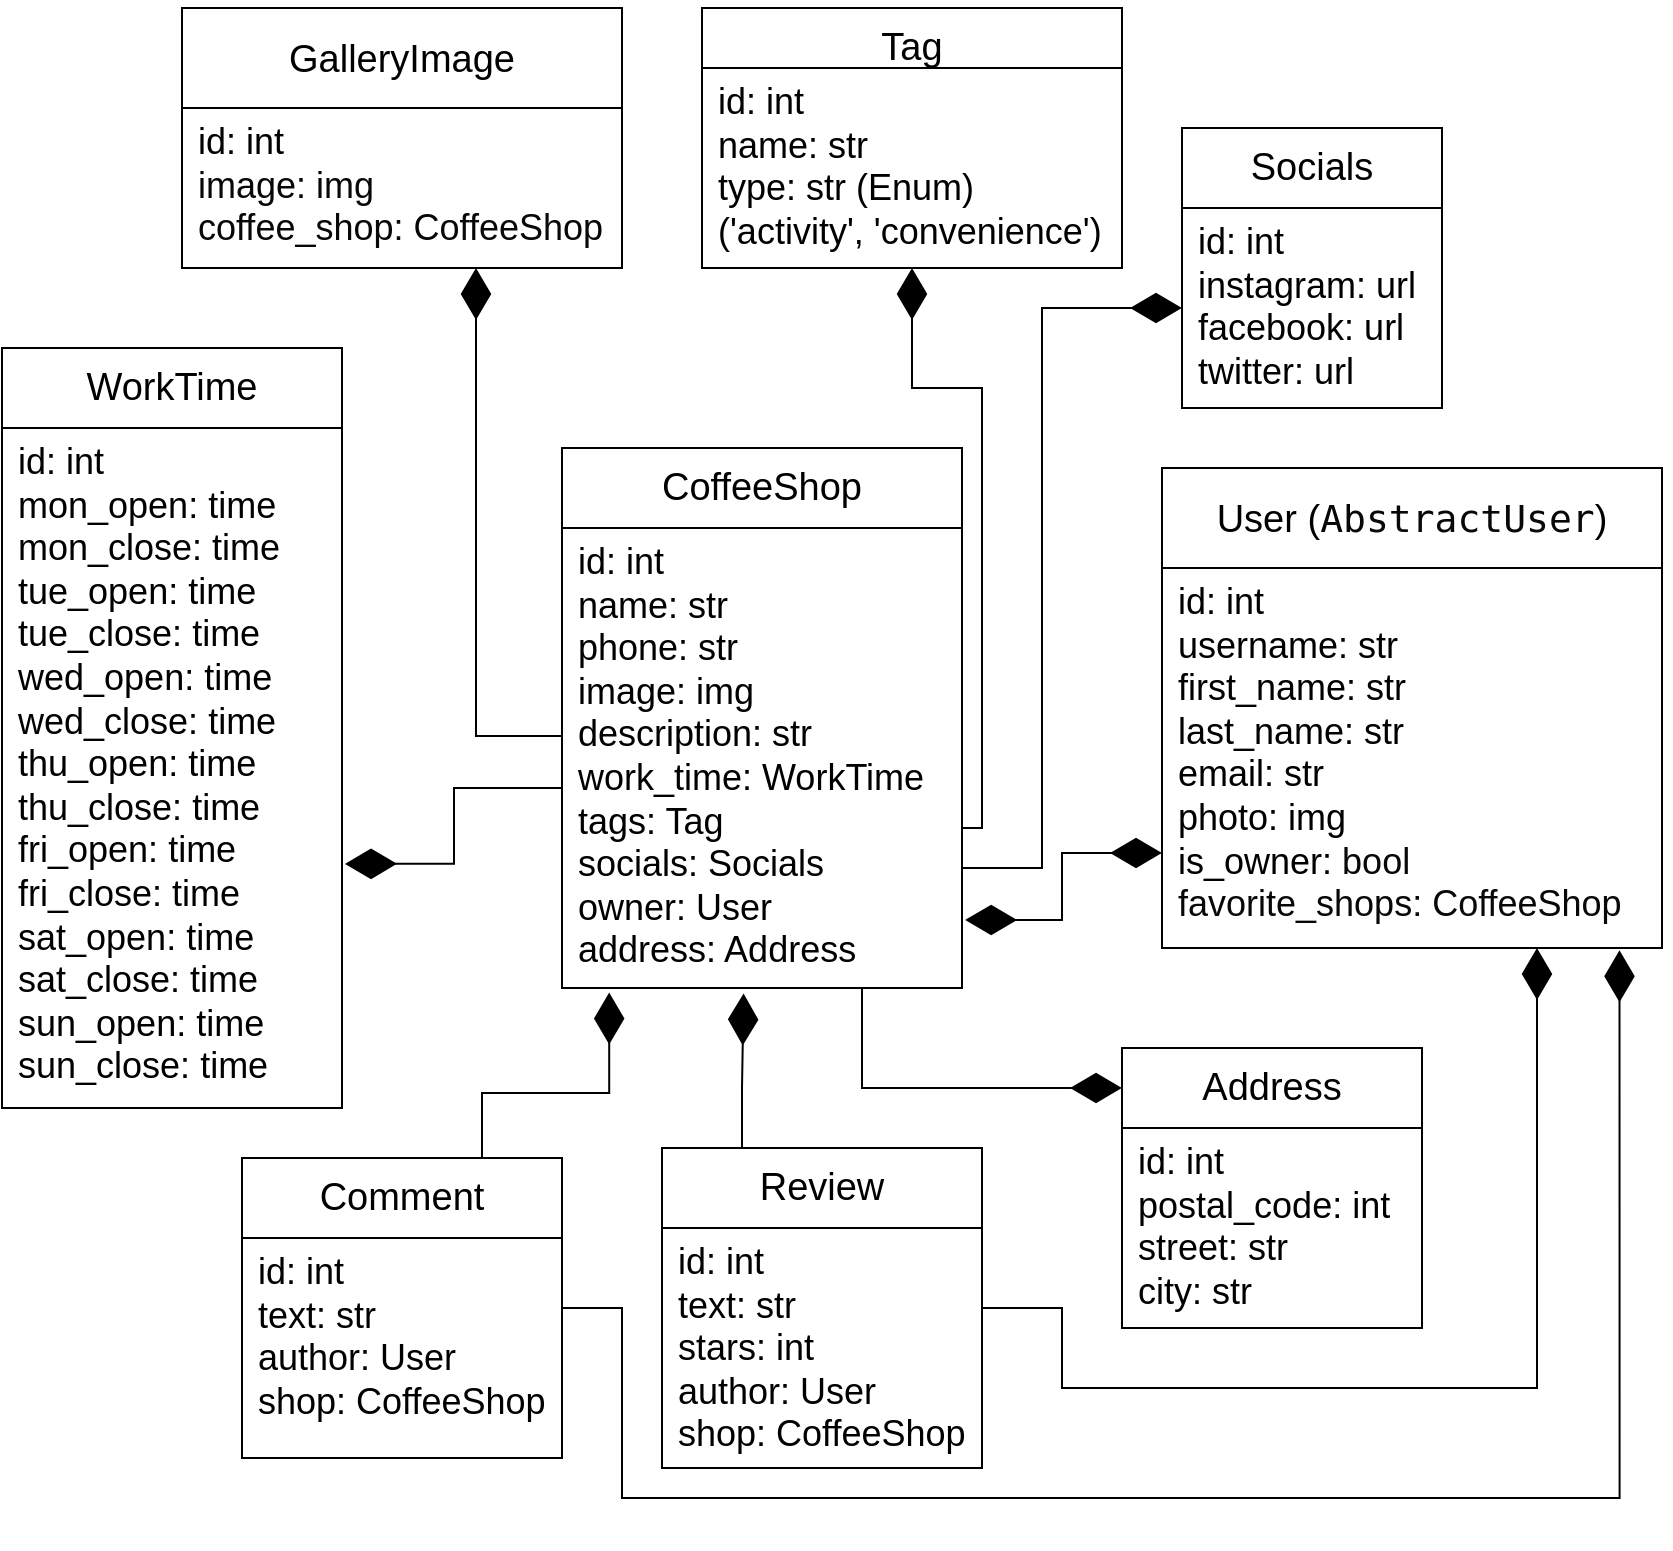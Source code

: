<mxfile version="20.5.3" type="embed"><diagram id="qeMY2syIwX05Tvn6X6Fh" name="Page-1"><mxGraphModel dx="122" dy="1002" grid="1" gridSize="10" guides="1" tooltips="1" connect="1" arrows="1" fold="1" page="0" pageScale="1" pageWidth="850" pageHeight="1100" math="0" shadow="0"><root><mxCell id="0"/><mxCell id="1" parent="0"/><mxCell id="9" value="&lt;p style=&quot;line-height: 100%;&quot;&gt;&lt;font style=&quot;font-size: 19px;&quot;&gt;CoffeeShop&lt;/font&gt;&lt;/p&gt;" style="rounded=0;whiteSpace=wrap;html=1;" parent="1" vertex="1"><mxGeometry x="790" y="460" width="200" height="40" as="geometry"/></mxCell><mxCell id="90" style="edgeStyle=orthogonalEdgeStyle;rounded=0;orthogonalLoop=1;jettySize=auto;html=1;exitX=1;exitY=0.25;exitDx=0;exitDy=0;entryX=0;entryY=0.5;entryDx=0;entryDy=0;fontFamily=Helvetica;fontSize=18;endSize=23;startSize=23;endArrow=diamondThin;endFill=1;" parent="1" source="23" target="78" edge="1"><mxGeometry relative="1" as="geometry"><Array as="points"><mxPoint x="980" y="670"/><mxPoint x="1030" y="670"/><mxPoint x="1030" y="390"/></Array></mxGeometry></mxCell><mxCell id="97" style="edgeStyle=orthogonalEdgeStyle;rounded=0;orthogonalLoop=1;jettySize=auto;html=1;exitX=1;exitY=0.5;exitDx=0;exitDy=0;entryX=0.5;entryY=1;entryDx=0;entryDy=0;fontFamily=Helvetica;fontSize=18;endSize=23;startSize=23;endArrow=diamondThin;endFill=1;" parent="1" source="23" target="54" edge="1"><mxGeometry relative="1" as="geometry"><Array as="points"><mxPoint x="990" y="605"/><mxPoint x="980" y="605"/><mxPoint x="980" y="650"/><mxPoint x="1000" y="650"/><mxPoint x="1000" y="430"/><mxPoint x="965" y="430"/></Array></mxGeometry></mxCell><mxCell id="102" style="edgeStyle=orthogonalEdgeStyle;rounded=0;orthogonalLoop=1;jettySize=auto;html=1;exitX=0.75;exitY=1;exitDx=0;exitDy=0;entryX=0;entryY=0.5;entryDx=0;entryDy=0;fontFamily=Helvetica;fontSize=18;startArrow=none;startFill=0;endArrow=diamondThin;endFill=1;endSize=23;startSize=23;sourcePerimeterSpacing=0;targetPerimeterSpacing=0;jumpSize=11;" parent="1" source="23" target="56" edge="1"><mxGeometry relative="1" as="geometry"><Array as="points"><mxPoint x="940" y="780"/></Array></mxGeometry></mxCell><mxCell id="114" style="edgeStyle=orthogonalEdgeStyle;rounded=0;jumpSize=0;orthogonalLoop=1;jettySize=auto;html=1;exitX=0;exitY=0.75;exitDx=0;exitDy=0;entryX=1.009;entryY=0.641;entryDx=0;entryDy=0;entryPerimeter=0;fontFamily=Helvetica;fontSize=18;startArrow=none;startFill=0;endArrow=diamondThin;endFill=1;startSize=23;endSize=23;sourcePerimeterSpacing=0;targetPerimeterSpacing=0;" parent="1" source="23" target="76" edge="1"><mxGeometry relative="1" as="geometry"><Array as="points"><mxPoint x="790" y="630"/><mxPoint x="736" y="630"/><mxPoint x="736" y="668"/></Array></mxGeometry></mxCell><mxCell id="23" value="&lt;font style=&quot;font-size: 18px;&quot;&gt;id: int&lt;br style=&quot;font-size: 18px;&quot;&gt;name: str&lt;br style=&quot;font-size: 18px;&quot;&gt;phone: str&lt;br style=&quot;font-size: 18px;&quot;&gt;image: img&lt;br&gt;description: str&lt;br style=&quot;font-size: 18px;&quot;&gt;&lt;span style=&quot;background-color: initial;&quot;&gt;work_time: WorkTime&lt;/span&gt;&lt;br&gt;tags: Tag&lt;br style=&quot;font-size: 18px;&quot;&gt;&lt;/font&gt;&lt;div style=&quot;font-size: 18px;&quot;&gt;&lt;span style=&quot;background-color: initial; font-size: 18px;&quot;&gt;&lt;font style=&quot;font-size: 18px;&quot;&gt;socials: Socials&lt;/font&gt;&lt;/span&gt;&lt;/div&gt;&lt;div style=&quot;font-size: 18px;&quot;&gt;&lt;span style=&quot;background-color: initial;&quot;&gt;owner: User&lt;br&gt;&lt;/span&gt;address: Address&amp;nbsp;&lt;br&gt;&lt;/div&gt;" style="rounded=0;whiteSpace=wrap;html=1;fontSize=18;align=left;verticalAlign=top;spacingLeft=6;" parent="1" vertex="1"><mxGeometry x="790" y="500" width="200" height="230" as="geometry"/></mxCell><mxCell id="53" value="&lt;span style=&quot;font-size: 19px;&quot;&gt;Tag&lt;/span&gt;" style="rounded=0;whiteSpace=wrap;html=1;" parent="1" vertex="1"><mxGeometry x="860" y="240" width="210" height="40" as="geometry"/></mxCell><mxCell id="54" value="id: int&lt;br style=&quot;font-size: 18px;&quot;&gt;&lt;div style=&quot;font-size: 18px;&quot;&gt;&lt;span style=&quot;background-color: initial; font-size: 18px;&quot;&gt;name: str&lt;/span&gt;&lt;/div&gt;&lt;div style=&quot;font-size: 18px;&quot;&gt;&lt;span style=&quot;background-color: initial; font-size: 18px;&quot;&gt;type:&amp;nbsp;&lt;/span&gt;str (Enum)&lt;br style=&quot;font-size: 18px;&quot;&gt;('activity', 'convenience')&lt;br style=&quot;font-size: 18px;&quot;&gt;&lt;/div&gt;" style="rounded=0;whiteSpace=wrap;html=1;fontSize=18;spacingLeft=6;align=left;verticalAlign=top;" parent="1" vertex="1"><mxGeometry x="860" y="270" width="210" height="100" as="geometry"/></mxCell><mxCell id="56" value="&lt;p style=&quot;line-height: 100%;&quot;&gt;&lt;font style=&quot;font-size: 19px;&quot;&gt;Address&lt;/font&gt;&lt;/p&gt;" style="rounded=0;whiteSpace=wrap;html=1;" parent="1" vertex="1"><mxGeometry x="1070" y="760" width="150" height="40" as="geometry"/></mxCell><mxCell id="58" value="&lt;p style=&quot;line-height: 100%;&quot;&gt;&lt;font style=&quot;font-size: 19px;&quot;&gt;Socials&lt;/font&gt;&lt;/p&gt;" style="rounded=0;whiteSpace=wrap;html=1;" parent="1" vertex="1"><mxGeometry x="1100" y="300" width="130" height="40" as="geometry"/></mxCell><mxCell id="61" value="&lt;p style=&quot;line-height: 100%;&quot;&gt;&lt;font style=&quot;font-size: 19px;&quot;&gt;WorkTime&lt;/font&gt;&lt;/p&gt;" style="rounded=0;whiteSpace=wrap;html=1;" parent="1" vertex="1"><mxGeometry x="510" y="410" width="170" height="40" as="geometry"/></mxCell><mxCell id="113" style="edgeStyle=orthogonalEdgeStyle;rounded=0;jumpSize=0;orthogonalLoop=1;jettySize=auto;html=1;exitX=0.75;exitY=0;exitDx=0;exitDy=0;entryX=0.118;entryY=1.01;entryDx=0;entryDy=0;entryPerimeter=0;fontFamily=Helvetica;fontSize=18;startArrow=none;startFill=0;endArrow=diamondThin;endFill=1;startSize=23;endSize=23;sourcePerimeterSpacing=0;targetPerimeterSpacing=0;" parent="1" source="65" target="23" edge="1"><mxGeometry relative="1" as="geometry"/></mxCell><mxCell id="65" value="&lt;p style=&quot;line-height: 100%;&quot;&gt;&lt;span style=&quot;font-size: 19px;&quot;&gt;Comment&lt;/span&gt;&lt;/p&gt;" style="rounded=0;whiteSpace=wrap;html=1;" parent="1" vertex="1"><mxGeometry x="630" y="815" width="160" height="40" as="geometry"/></mxCell><mxCell id="117" style="edgeStyle=orthogonalEdgeStyle;rounded=0;orthogonalLoop=1;jettySize=auto;html=1;exitX=0.75;exitY=1;exitDx=0;exitDy=0;entryX=1.008;entryY=0.852;entryDx=0;entryDy=0;entryPerimeter=0;startArrow=diamondThin;startFill=1;endArrow=diamondThin;endFill=1;endSize=23;startSize=23;" parent="1" source="68" target="23" edge="1"><mxGeometry relative="1" as="geometry"/></mxCell><mxCell id="68" value="&lt;font style=&quot;font-size: 18px;&quot;&gt;id: int&lt;br style=&quot;font-size: 18px;&quot;&gt;username: str&lt;br style=&quot;font-size: 18px;&quot;&gt;first_name: str&lt;br style=&quot;font-size: 18px;&quot;&gt;last_name: str&lt;br style=&quot;font-size: 18px;&quot;&gt;email: str&lt;br style=&quot;font-size: 18px;&quot;&gt;photo: img&lt;br style=&quot;font-size: 18px;&quot;&gt;is_owner:&amp;nbsp;&lt;/font&gt;&lt;span style=&quot;background-color: rgb(255, 255, 255); color: rgb(8, 8, 8); font-size: 18px;&quot;&gt;bool&lt;br style=&quot;font-size: 18px;&quot;&gt;&lt;/span&gt;&lt;span style=&quot;background-color: rgb(255, 255, 255); color: rgb(8, 8, 8); font-size: 18px;&quot;&gt;favorite_shops: CoffeeShop&amp;nbsp;&lt;br style=&quot;font-size: 18px;&quot;&gt;&lt;/span&gt;" style="rounded=0;whiteSpace=wrap;html=1;fontSize=18;align=left;verticalAlign=top;spacingLeft=6;direction=south;" parent="1" vertex="1"><mxGeometry x="1090" y="520" width="250" height="190" as="geometry"/></mxCell><mxCell id="70" value="&lt;p style=&quot;line-height: 100%; font-size: 19px;&quot;&gt;&lt;font style=&quot;font-size: 19px;&quot;&gt;User (&lt;/font&gt;&lt;span style=&quot;font-family: &amp;quot;JetBrains Mono&amp;quot;, monospace; background-color: rgb(255, 255, 255); color: rgb(8, 8, 8);&quot;&gt;AbstractUser&lt;/span&gt;&lt;span style=&quot;background-color: initial;&quot;&gt;)&lt;/span&gt;&lt;/p&gt;" style="rounded=0;whiteSpace=wrap;html=1;align=center;" parent="1" vertex="1"><mxGeometry x="1090" y="470" width="250" height="50" as="geometry"/></mxCell><mxCell id="103" style="edgeStyle=orthogonalEdgeStyle;rounded=0;orthogonalLoop=1;jettySize=auto;html=1;exitX=0.25;exitY=0;exitDx=0;exitDy=0;entryX=0.454;entryY=1.012;entryDx=0;entryDy=0;entryPerimeter=0;fontFamily=Helvetica;fontSize=18;endSize=23;startSize=23;endArrow=diamondThin;endFill=1;" parent="1" source="71" target="23" edge="1"><mxGeometry relative="1" as="geometry"/></mxCell><mxCell id="71" value="&lt;span style=&quot;font-size: 19px;&quot;&gt;Review&lt;/span&gt;" style="rounded=0;whiteSpace=wrap;html=1;" parent="1" vertex="1"><mxGeometry x="840" y="810" width="160" height="40" as="geometry"/></mxCell><mxCell id="118" style="edgeStyle=orthogonalEdgeStyle;rounded=0;orthogonalLoop=1;jettySize=auto;html=1;exitX=1;exitY=0.25;exitDx=0;exitDy=0;entryX=1;entryY=0.25;entryDx=0;entryDy=0;endArrow=diamondThin;endFill=1;endSize=23;startSize=23;" parent="1" source="74" target="68" edge="1"><mxGeometry relative="1" as="geometry"><Array as="points"><mxPoint x="1000" y="890"/><mxPoint x="1040" y="890"/><mxPoint x="1040" y="930"/><mxPoint x="1278" y="930"/></Array></mxGeometry></mxCell><mxCell id="74" value="id: int&lt;br&gt;&lt;div&gt;&lt;span style=&quot;background-color: initial;&quot;&gt;text: str&lt;/span&gt;&lt;/div&gt;&lt;div&gt;stars: int&lt;/div&gt;&lt;div style=&quot;font-size: 18px;&quot;&gt;author: User&lt;br&gt;&lt;/div&gt;&lt;div style=&quot;font-size: 18px;&quot;&gt;shop: CoffeeShop&lt;/div&gt;" style="rounded=0;whiteSpace=wrap;html=1;fontSize=18;spacingLeft=6;align=left;verticalAlign=top;" parent="1" vertex="1"><mxGeometry x="840" y="850" width="160" height="120" as="geometry"/></mxCell><mxCell id="120" style="edgeStyle=orthogonalEdgeStyle;rounded=0;orthogonalLoop=1;jettySize=auto;html=1;exitX=1;exitY=0.25;exitDx=0;exitDy=0;entryX=1.006;entryY=0.085;entryDx=0;entryDy=0;entryPerimeter=0;endArrow=diamondThin;endFill=1;startSize=23;endSize=23;" parent="1" source="75" target="68" edge="1"><mxGeometry relative="1" as="geometry"><Array as="points"><mxPoint x="790" y="890"/><mxPoint x="820" y="890"/><mxPoint x="820" y="985"/><mxPoint x="1319" y="985"/></Array></mxGeometry></mxCell><mxCell id="75" value="&lt;span style=&quot;font-size: 18px;&quot;&gt;id: int&lt;br&gt;&lt;/span&gt;text: str&lt;span style=&quot;font-size: 18px;&quot;&gt;&lt;br style=&quot;font-size: 18px;&quot;&gt;author: User&lt;br style=&quot;font-size: 18px;&quot;&gt;shop: CoffeeShop&lt;br style=&quot;font-size: 18px;&quot;&gt;&lt;/span&gt;&lt;span style=&quot;font-size: 18px;&quot;&gt;&lt;br style=&quot;font-size: 18px;&quot;&gt;&lt;/span&gt;" style="rounded=0;whiteSpace=wrap;html=1;fontSize=18;align=left;verticalAlign=top;spacingLeft=6;" parent="1" vertex="1"><mxGeometry x="630" y="855" width="160" height="110" as="geometry"/></mxCell><mxCell id="76" value="&lt;span style=&quot;font-size: 18px;&quot;&gt;id: int&lt;br style=&quot;font-size: 18px;&quot;&gt;&lt;/span&gt;&lt;div style=&quot;font-size: 18px;&quot;&gt;&lt;div style=&quot;font-size: 18px;&quot;&gt;mon_open: time&lt;/div&gt;&lt;div style=&quot;font-size: 18px;&quot;&gt;mon_close: time&lt;/div&gt;&lt;div style=&quot;font-size: 18px;&quot;&gt;tue_open:&amp;nbsp;&lt;span style=&quot;background-color: initial; font-size: 18px;&quot;&gt;time&lt;/span&gt;&lt;/div&gt;&lt;div style=&quot;font-size: 18px;&quot;&gt;tue_close:&amp;nbsp;&lt;span style=&quot;background-color: initial; font-size: 18px;&quot;&gt;time&lt;/span&gt;&lt;/div&gt;&lt;div style=&quot;font-size: 18px;&quot;&gt;wed_open:&amp;nbsp;&lt;span style=&quot;background-color: initial; font-size: 18px;&quot;&gt;time&lt;/span&gt;&lt;/div&gt;&lt;div style=&quot;font-size: 18px;&quot;&gt;wed_close:&amp;nbsp;&lt;span style=&quot;background-color: initial; font-size: 18px;&quot;&gt;time&lt;/span&gt;&lt;/div&gt;&lt;div style=&quot;font-size: 18px;&quot;&gt;thu_open:&amp;nbsp;&lt;span style=&quot;background-color: initial; font-size: 18px;&quot;&gt;time&lt;/span&gt;&lt;/div&gt;&lt;div style=&quot;font-size: 18px;&quot;&gt;thu_close:&amp;nbsp;&lt;span style=&quot;background-color: initial; font-size: 18px;&quot;&gt;time&lt;/span&gt;&lt;/div&gt;&lt;div style=&quot;font-size: 18px;&quot;&gt;fri_open:&amp;nbsp;&lt;span style=&quot;background-color: initial; font-size: 18px;&quot;&gt;time&lt;/span&gt;&lt;/div&gt;&lt;div style=&quot;font-size: 18px;&quot;&gt;fri_close:&amp;nbsp;&lt;span style=&quot;background-color: initial; font-size: 18px;&quot;&gt;time&lt;/span&gt;&lt;/div&gt;&lt;div style=&quot;font-size: 18px;&quot;&gt;sat_open:&amp;nbsp;&lt;span style=&quot;background-color: initial; font-size: 18px;&quot;&gt;time&lt;/span&gt;&lt;/div&gt;&lt;div style=&quot;font-size: 18px;&quot;&gt;sat_close:&amp;nbsp;&lt;span style=&quot;background-color: initial; font-size: 18px;&quot;&gt;time&lt;/span&gt;&lt;/div&gt;&lt;div style=&quot;font-size: 18px;&quot;&gt;sun_open:&amp;nbsp;&lt;span style=&quot;background-color: initial; font-size: 18px;&quot;&gt;time&lt;/span&gt;&lt;/div&gt;&lt;div style=&quot;font-size: 18px;&quot;&gt;sun_close:&amp;nbsp;&lt;span style=&quot;background-color: initial; font-size: 18px;&quot;&gt;time&lt;/span&gt;&lt;/div&gt;&lt;div style=&quot;font-size: 18px;&quot;&gt;&lt;br style=&quot;font-size: 18px;&quot;&gt;&lt;/div&gt;&lt;/div&gt;" style="rounded=0;whiteSpace=wrap;html=1;fontSize=18;align=left;verticalAlign=top;spacingLeft=6;" parent="1" vertex="1"><mxGeometry x="510" y="450" width="170" height="340" as="geometry"/></mxCell><mxCell id="77" value="id: int&lt;br style=&quot;font-size: 18px;&quot;&gt;postal_code: int&lt;br style=&quot;font-size: 18px;&quot;&gt;&lt;div style=&quot;font-size: 18px;&quot;&gt;&lt;span style=&quot;background-color: initial; font-size: 18px;&quot;&gt;street: str&lt;br style=&quot;font-size: 18px;&quot;&gt;city: str&lt;/span&gt;&lt;/div&gt;" style="rounded=0;whiteSpace=wrap;html=1;fontSize=18;spacingLeft=6;align=left;verticalAlign=top;" parent="1" vertex="1"><mxGeometry x="1070" y="800" width="150" height="100" as="geometry"/></mxCell><mxCell id="78" value="&lt;span style=&quot;font-size: 18px;&quot;&gt;id: int&lt;br style=&quot;font-size: 18px;&quot;&gt;instagram: url&lt;br style=&quot;font-size: 18px;&quot;&gt;facebook: url&lt;br style=&quot;font-size: 18px;&quot;&gt;&lt;/span&gt;&lt;span style=&quot;font-size: 18px;&quot;&gt;twitter: url&lt;/span&gt;&lt;span style=&quot;font-size: 18px;&quot;&gt;&lt;br style=&quot;font-size: 18px;&quot;&gt;&lt;br style=&quot;font-size: 18px;&quot;&gt;&lt;/span&gt;" style="rounded=0;whiteSpace=wrap;html=1;fontSize=18;align=left;verticalAlign=top;spacingLeft=6;" parent="1" vertex="1"><mxGeometry x="1100" y="340" width="130" height="100" as="geometry"/></mxCell><mxCell id="80" value="&lt;font style=&quot;font-size: 18px;&quot;&gt;id: int&lt;br style=&quot;font-size: 18px;&quot;&gt;&lt;/font&gt;&lt;span style=&quot;background-color: rgb(255, 255, 255); color: rgb(8, 8, 8); font-size: 18px;&quot;&gt;image: img&lt;br&gt;coffee_shop: CoffeeShop&lt;br style=&quot;font-size: 18px;&quot;&gt;&lt;/span&gt;" style="rounded=0;whiteSpace=wrap;html=1;fontSize=18;align=left;verticalAlign=top;spacingLeft=6;direction=south;" parent="1" vertex="1"><mxGeometry x="600" y="290" width="220" height="80" as="geometry"/></mxCell><mxCell id="81" value="&lt;p style=&quot;line-height: 100%; font-size: 19px;&quot;&gt;GalleryImage&lt;/p&gt;" style="rounded=0;whiteSpace=wrap;html=1;align=center;" parent="1" vertex="1"><mxGeometry x="600" y="240" width="220" height="50" as="geometry"/></mxCell><mxCell id="110" style="edgeStyle=orthogonalEdgeStyle;rounded=0;orthogonalLoop=1;jettySize=auto;html=1;exitX=0;exitY=0.5;exitDx=0;exitDy=0;fontFamily=Helvetica;fontSize=18;endSize=23;startSize=23;endArrow=diamondThin;endFill=1;" parent="1" target="80" edge="1"><mxGeometry relative="1" as="geometry"><mxPoint x="790.0" y="599.42" as="sourcePoint"/><mxPoint x="760" y="420" as="targetPoint"/><Array as="points"><mxPoint x="790" y="604"/><mxPoint x="747" y="604"/></Array></mxGeometry></mxCell></root></mxGraphModel></diagram></mxfile>